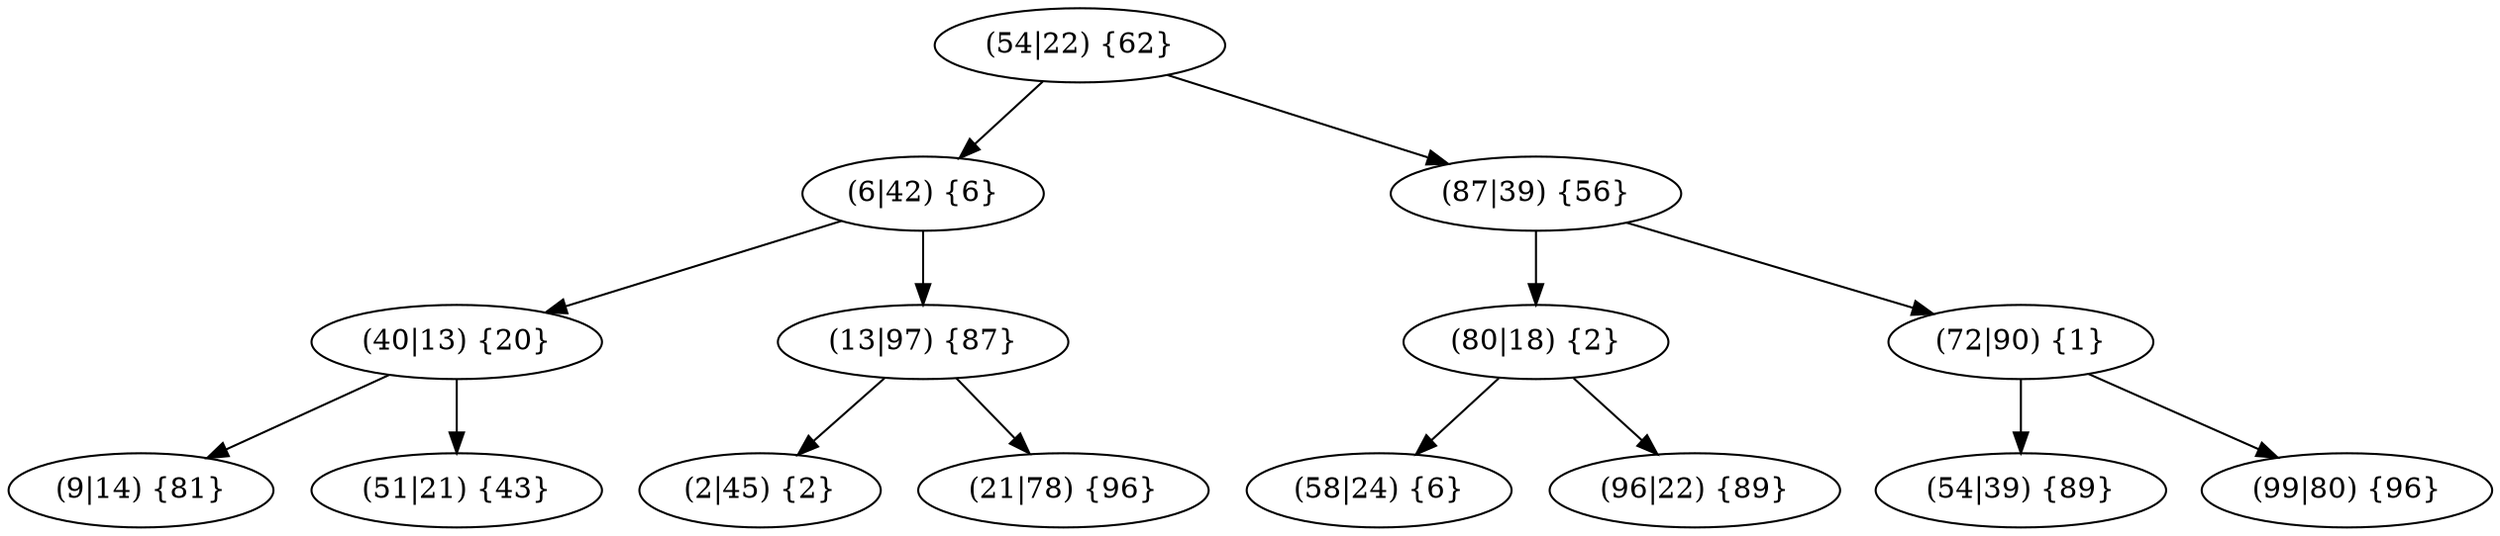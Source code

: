 digraph G {
  "(40|13) {20}"->"(9|14) {81}"
  "(40|13) {20}"->"(51|21) {43}"
  "(6|42) {6}"->"(40|13) {20}"
  "(6|42) {6}"->"(13|97) {87}"
  "(13|97) {87}"->"(2|45) {2}"
  "(13|97) {87}"->"(21|78) {96}"
  "(54|22) {62}"->"(6|42) {6}"
  "(54|22) {62}"->"(87|39) {56}"
  "(80|18) {2}"->"(58|24) {6}"
  "(80|18) {2}"->"(96|22) {89}"
  "(87|39) {56}"->"(80|18) {2}"
  "(87|39) {56}"->"(72|90) {1}"
  "(72|90) {1}"->"(54|39) {89}"
  "(72|90) {1}"->"(99|80) {96}"
}